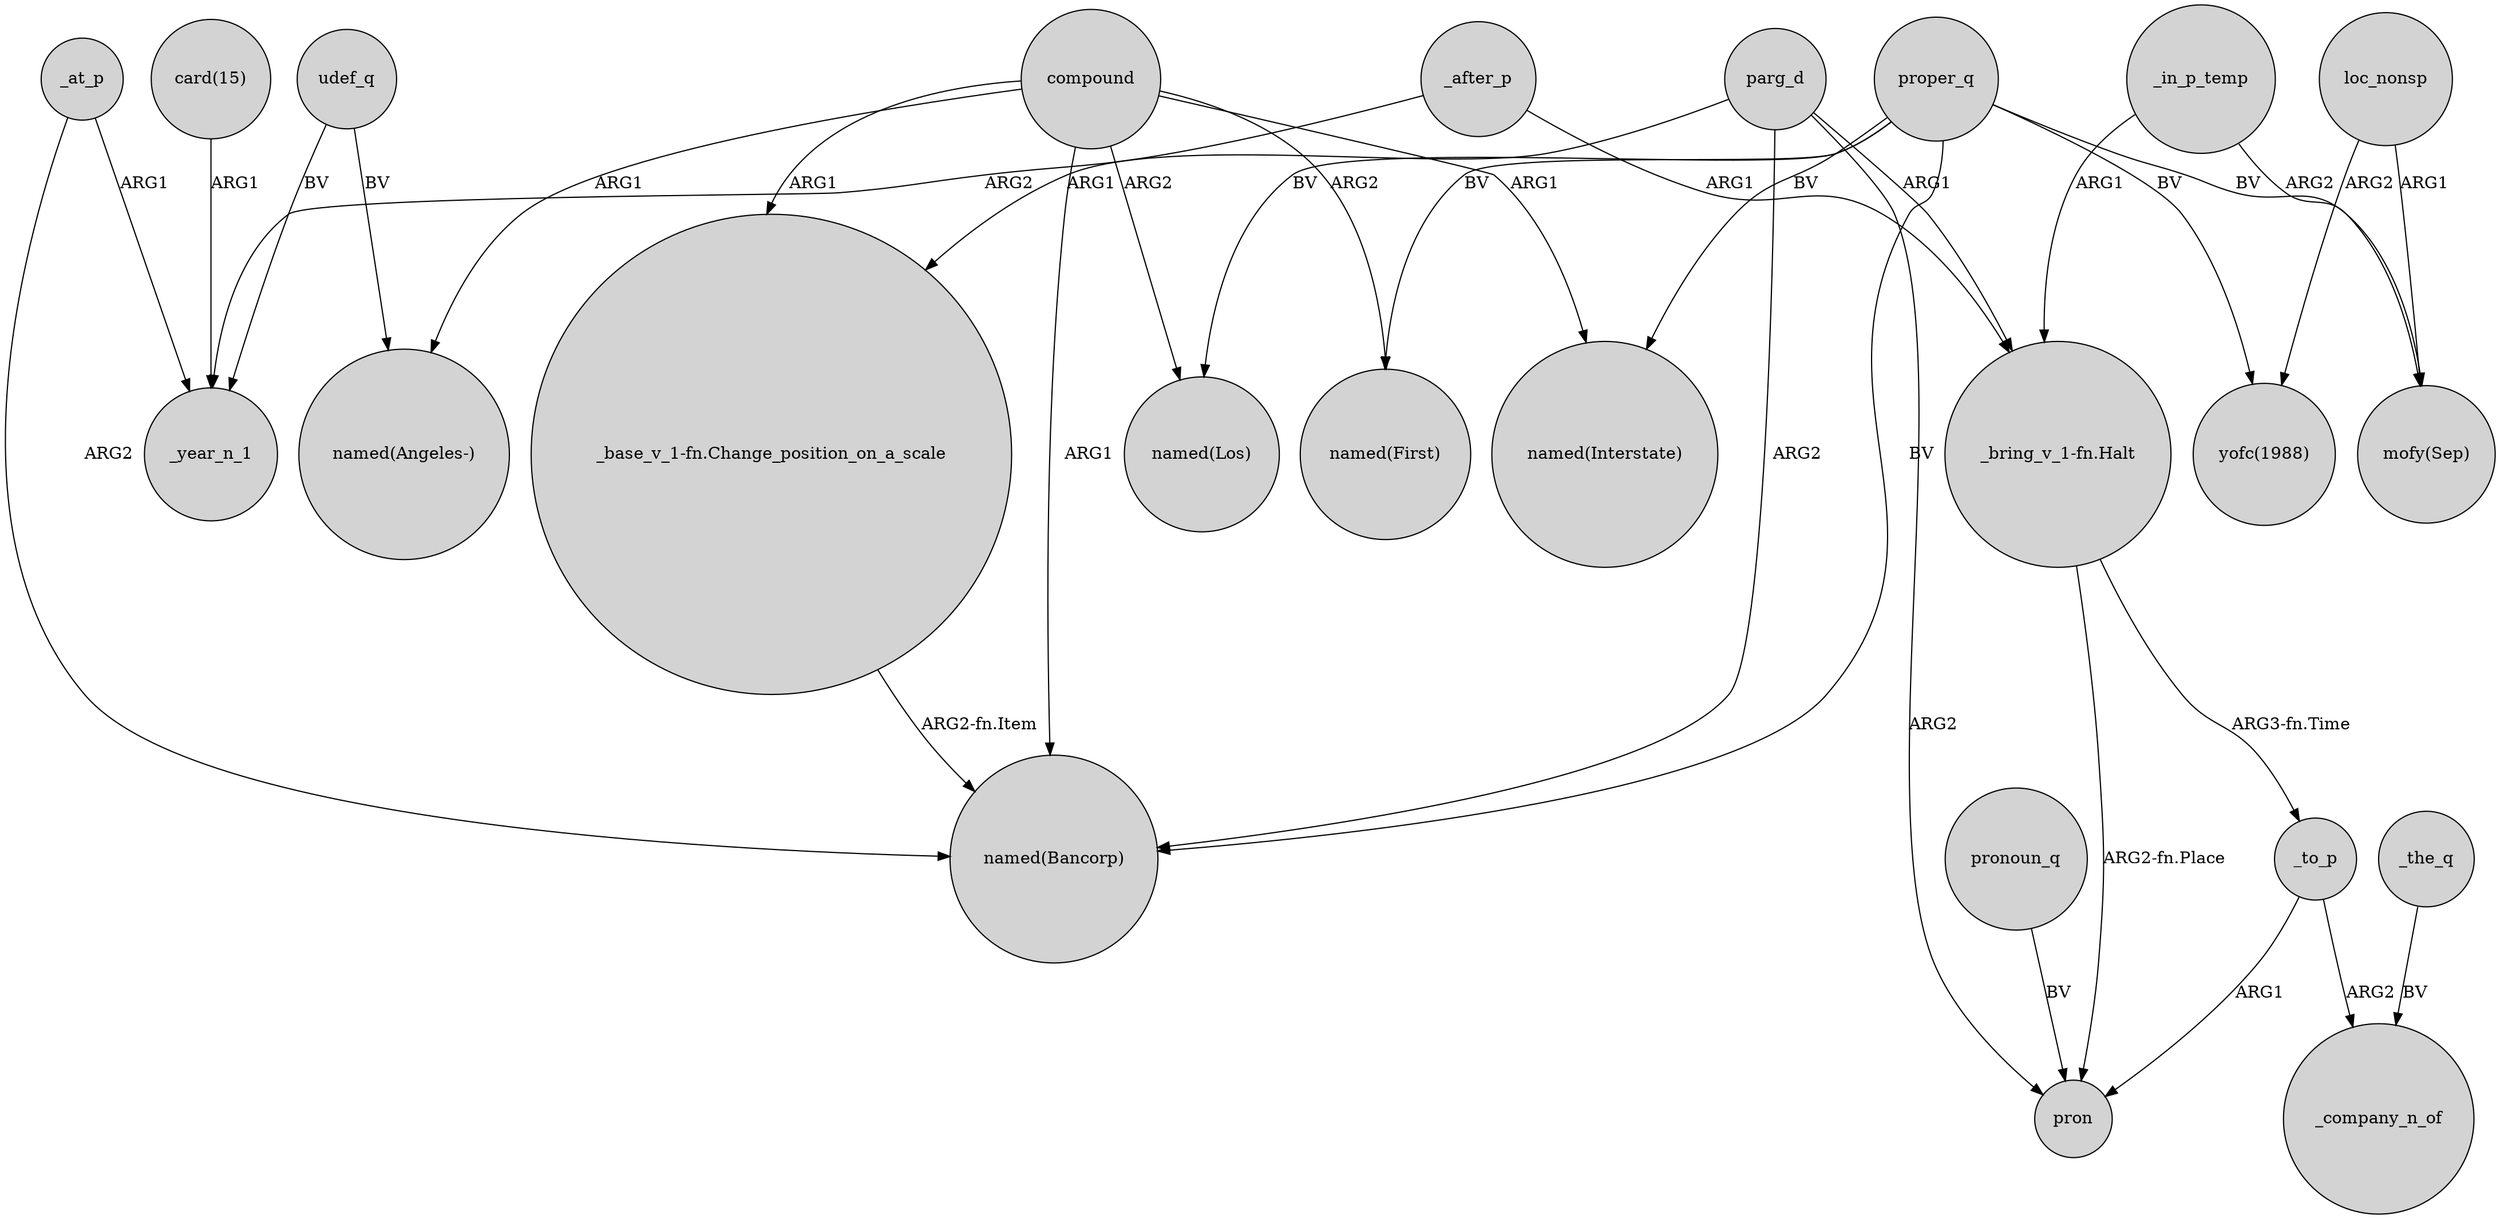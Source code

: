 digraph {
	node [shape=circle style=filled]
	"card(15)" -> _year_n_1 [label=ARG1]
	proper_q -> "named(Interstate)" [label=BV]
	compound -> "named(Interstate)" [label=ARG1]
	proper_q -> "named(Bancorp)" [label=BV]
	parg_d -> "_base_v_1-fn.Change_position_on_a_scale" [label=ARG1]
	"_bring_v_1-fn.Halt" -> _to_p [label="ARG3-fn.Time"]
	parg_d -> "_bring_v_1-fn.Halt" [label=ARG1]
	compound -> "named(Bancorp)" [label=ARG1]
	_in_p_temp -> "_bring_v_1-fn.Halt" [label=ARG1]
	parg_d -> pron [label=ARG2]
	proper_q -> "named(First)" [label=BV]
	udef_q -> "named(Angeles-)" [label=BV]
	_after_p -> _year_n_1 [label=ARG2]
	compound -> "named(Los)" [label=ARG2]
	_at_p -> "named(Bancorp)" [label=ARG2]
	pronoun_q -> pron [label=BV]
	compound -> "named(First)" [label=ARG2]
	_to_p -> pron [label=ARG1]
	parg_d -> "named(Bancorp)" [label=ARG2]
	"_base_v_1-fn.Change_position_on_a_scale" -> "named(Bancorp)" [label="ARG2-fn.Item"]
	proper_q -> "named(Los)" [label=BV]
	"_bring_v_1-fn.Halt" -> pron [label="ARG2-fn.Place"]
	compound -> "_base_v_1-fn.Change_position_on_a_scale" [label=ARG1]
	proper_q -> "yofc(1988)" [label=BV]
	loc_nonsp -> "mofy(Sep)" [label=ARG1]
	_at_p -> _year_n_1 [label=ARG1]
	proper_q -> "mofy(Sep)" [label=BV]
	udef_q -> _year_n_1 [label=BV]
	_after_p -> "_bring_v_1-fn.Halt" [label=ARG1]
	_to_p -> _company_n_of [label=ARG2]
	loc_nonsp -> "yofc(1988)" [label=ARG2]
	compound -> "named(Angeles-)" [label=ARG1]
	_the_q -> _company_n_of [label=BV]
	_in_p_temp -> "mofy(Sep)" [label=ARG2]
}
